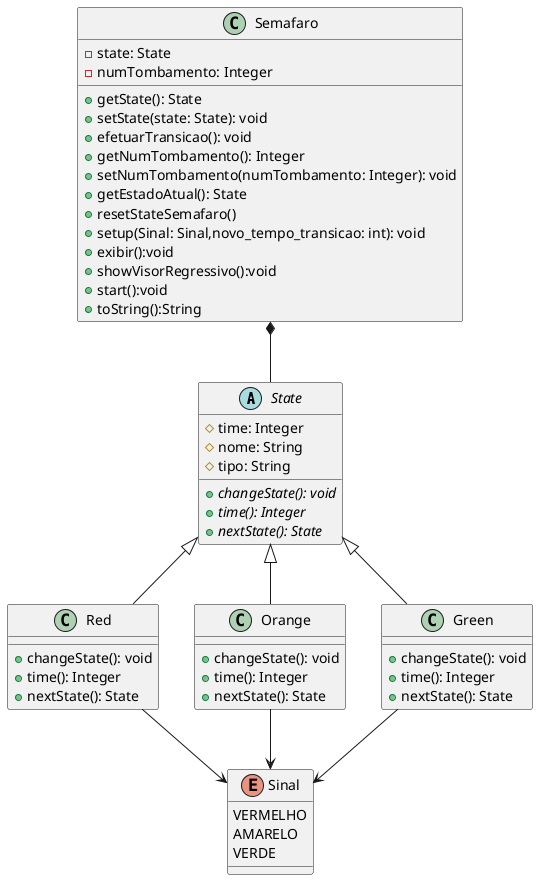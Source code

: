 @startuml "diagrama de classes"


abstract class State {
    #time: Integer
    #nome: String
    #tipo: String

    +{abstract} changeState(): void
    +{abstract} time(): Integer
    +{abstract} nextState(): State 


}

class Red extends State {
    +changeState(): void
    +time(): Integer
    +nextState(): State 
}

class Orange extends State {
    +changeState(): void
    +time(): Integer
    +nextState(): State 
}

class Green extends State {
    +changeState(): void
    +time(): Integer
    +nextState(): State 
}

class Semafaro {
    - state: State
    - numTombamento: Integer

    +getState(): State
    +setState(state: State): void
    +efetuarTransicao(): void
    +getNumTombamento(): Integer
    +setNumTombamento(numTombamento: Integer): void
    +getEstadoAtual(): State
    +resetStateSemafaro()
    +setup(Sinal: Sinal,novo_tempo_transicao: int): void
    +exibir():void
    +showVisorRegressivo():void
    +start():void
    +toString():String

}

Semafaro *-- State





enum Sinal {
    VERMELHO
    AMARELO
    VERDE

}


Orange --> Sinal
Red --> Sinal
Green --> Sinal

@enduml
